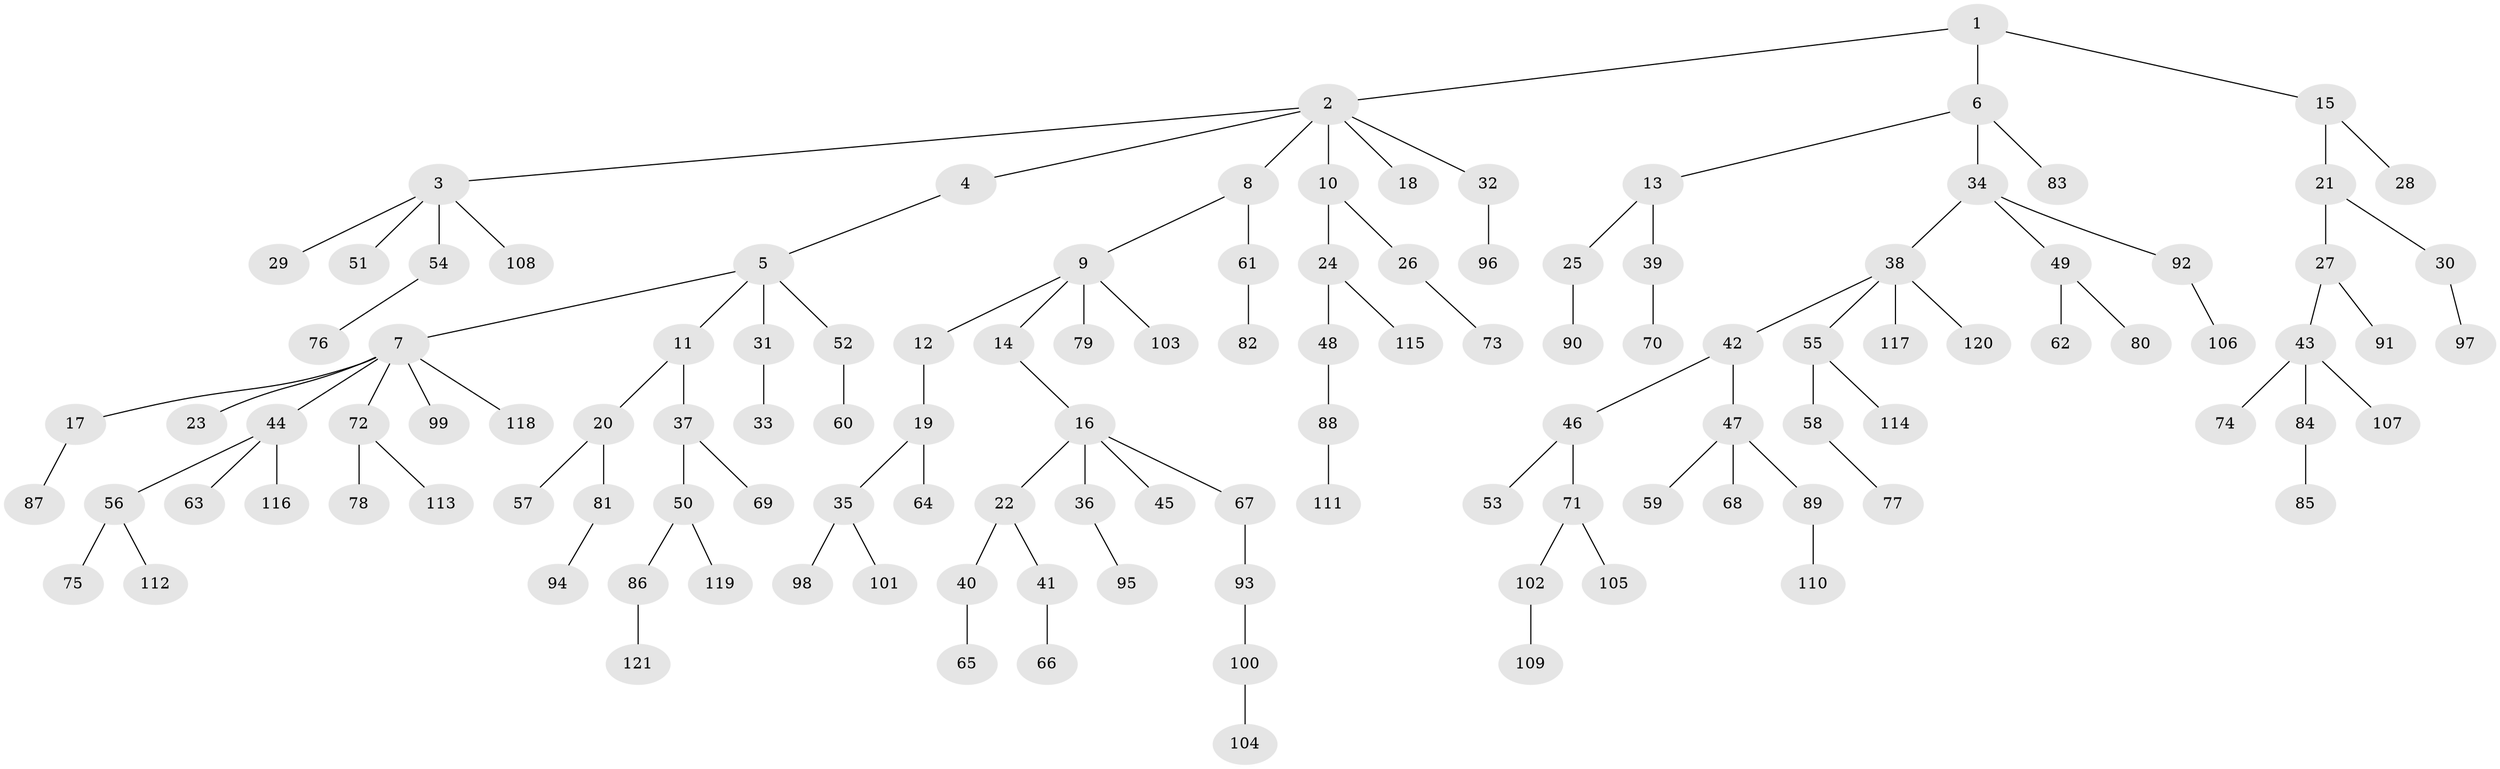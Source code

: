 // Generated by graph-tools (version 1.1) at 2025/36/03/09/25 02:36:40]
// undirected, 121 vertices, 120 edges
graph export_dot {
graph [start="1"]
  node [color=gray90,style=filled];
  1;
  2;
  3;
  4;
  5;
  6;
  7;
  8;
  9;
  10;
  11;
  12;
  13;
  14;
  15;
  16;
  17;
  18;
  19;
  20;
  21;
  22;
  23;
  24;
  25;
  26;
  27;
  28;
  29;
  30;
  31;
  32;
  33;
  34;
  35;
  36;
  37;
  38;
  39;
  40;
  41;
  42;
  43;
  44;
  45;
  46;
  47;
  48;
  49;
  50;
  51;
  52;
  53;
  54;
  55;
  56;
  57;
  58;
  59;
  60;
  61;
  62;
  63;
  64;
  65;
  66;
  67;
  68;
  69;
  70;
  71;
  72;
  73;
  74;
  75;
  76;
  77;
  78;
  79;
  80;
  81;
  82;
  83;
  84;
  85;
  86;
  87;
  88;
  89;
  90;
  91;
  92;
  93;
  94;
  95;
  96;
  97;
  98;
  99;
  100;
  101;
  102;
  103;
  104;
  105;
  106;
  107;
  108;
  109;
  110;
  111;
  112;
  113;
  114;
  115;
  116;
  117;
  118;
  119;
  120;
  121;
  1 -- 2;
  1 -- 6;
  1 -- 15;
  2 -- 3;
  2 -- 4;
  2 -- 8;
  2 -- 10;
  2 -- 18;
  2 -- 32;
  3 -- 29;
  3 -- 51;
  3 -- 54;
  3 -- 108;
  4 -- 5;
  5 -- 7;
  5 -- 11;
  5 -- 31;
  5 -- 52;
  6 -- 13;
  6 -- 34;
  6 -- 83;
  7 -- 17;
  7 -- 23;
  7 -- 44;
  7 -- 72;
  7 -- 99;
  7 -- 118;
  8 -- 9;
  8 -- 61;
  9 -- 12;
  9 -- 14;
  9 -- 79;
  9 -- 103;
  10 -- 24;
  10 -- 26;
  11 -- 20;
  11 -- 37;
  12 -- 19;
  13 -- 25;
  13 -- 39;
  14 -- 16;
  15 -- 21;
  15 -- 28;
  16 -- 22;
  16 -- 36;
  16 -- 45;
  16 -- 67;
  17 -- 87;
  19 -- 35;
  19 -- 64;
  20 -- 57;
  20 -- 81;
  21 -- 27;
  21 -- 30;
  22 -- 40;
  22 -- 41;
  24 -- 48;
  24 -- 115;
  25 -- 90;
  26 -- 73;
  27 -- 43;
  27 -- 91;
  30 -- 97;
  31 -- 33;
  32 -- 96;
  34 -- 38;
  34 -- 49;
  34 -- 92;
  35 -- 98;
  35 -- 101;
  36 -- 95;
  37 -- 50;
  37 -- 69;
  38 -- 42;
  38 -- 55;
  38 -- 117;
  38 -- 120;
  39 -- 70;
  40 -- 65;
  41 -- 66;
  42 -- 46;
  42 -- 47;
  43 -- 74;
  43 -- 84;
  43 -- 107;
  44 -- 56;
  44 -- 63;
  44 -- 116;
  46 -- 53;
  46 -- 71;
  47 -- 59;
  47 -- 68;
  47 -- 89;
  48 -- 88;
  49 -- 62;
  49 -- 80;
  50 -- 86;
  50 -- 119;
  52 -- 60;
  54 -- 76;
  55 -- 58;
  55 -- 114;
  56 -- 75;
  56 -- 112;
  58 -- 77;
  61 -- 82;
  67 -- 93;
  71 -- 102;
  71 -- 105;
  72 -- 78;
  72 -- 113;
  81 -- 94;
  84 -- 85;
  86 -- 121;
  88 -- 111;
  89 -- 110;
  92 -- 106;
  93 -- 100;
  100 -- 104;
  102 -- 109;
}
